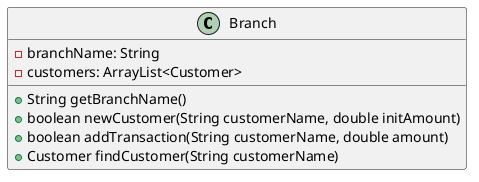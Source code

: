 @startuml


class Branch {
    -branchName: String
    -customers: ArrayList<Customer>
    +String getBranchName()
    +boolean newCustomer(String customerName, double initAmount)
    +boolean addTransaction(String customerName, double amount)
    +Customer findCustomer(String customerName)
    }

@enduml